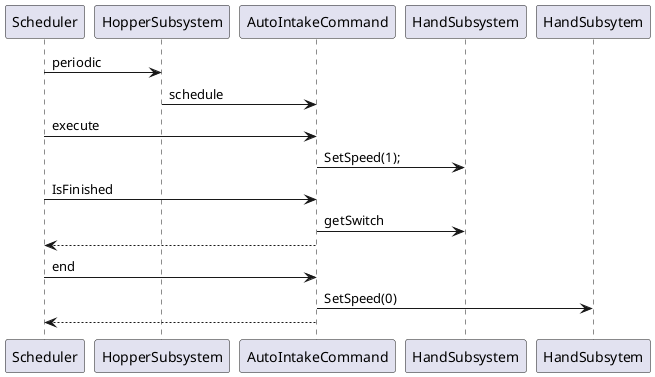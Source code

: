 @startuml

Scheduler -> HopperSubsystem: periodic

HopperSubsystem -> AutoIntakeCommand: schedule

Scheduler -> AutoIntakeCommand: execute
AutoIntakeCommand -> HandSubsystem : SetSpeed(1);

Scheduler -> AutoIntakeCommand: IsFinished
AutoIntakeCommand -> HandSubsystem: getSwitch
AutoIntakeCommand --> Scheduler

Scheduler -> AutoIntakeCommand: end
AutoIntakeCommand -> HandSubsytem: SetSpeed(0)
AutoIntakeCommand --> Scheduler











@enduml